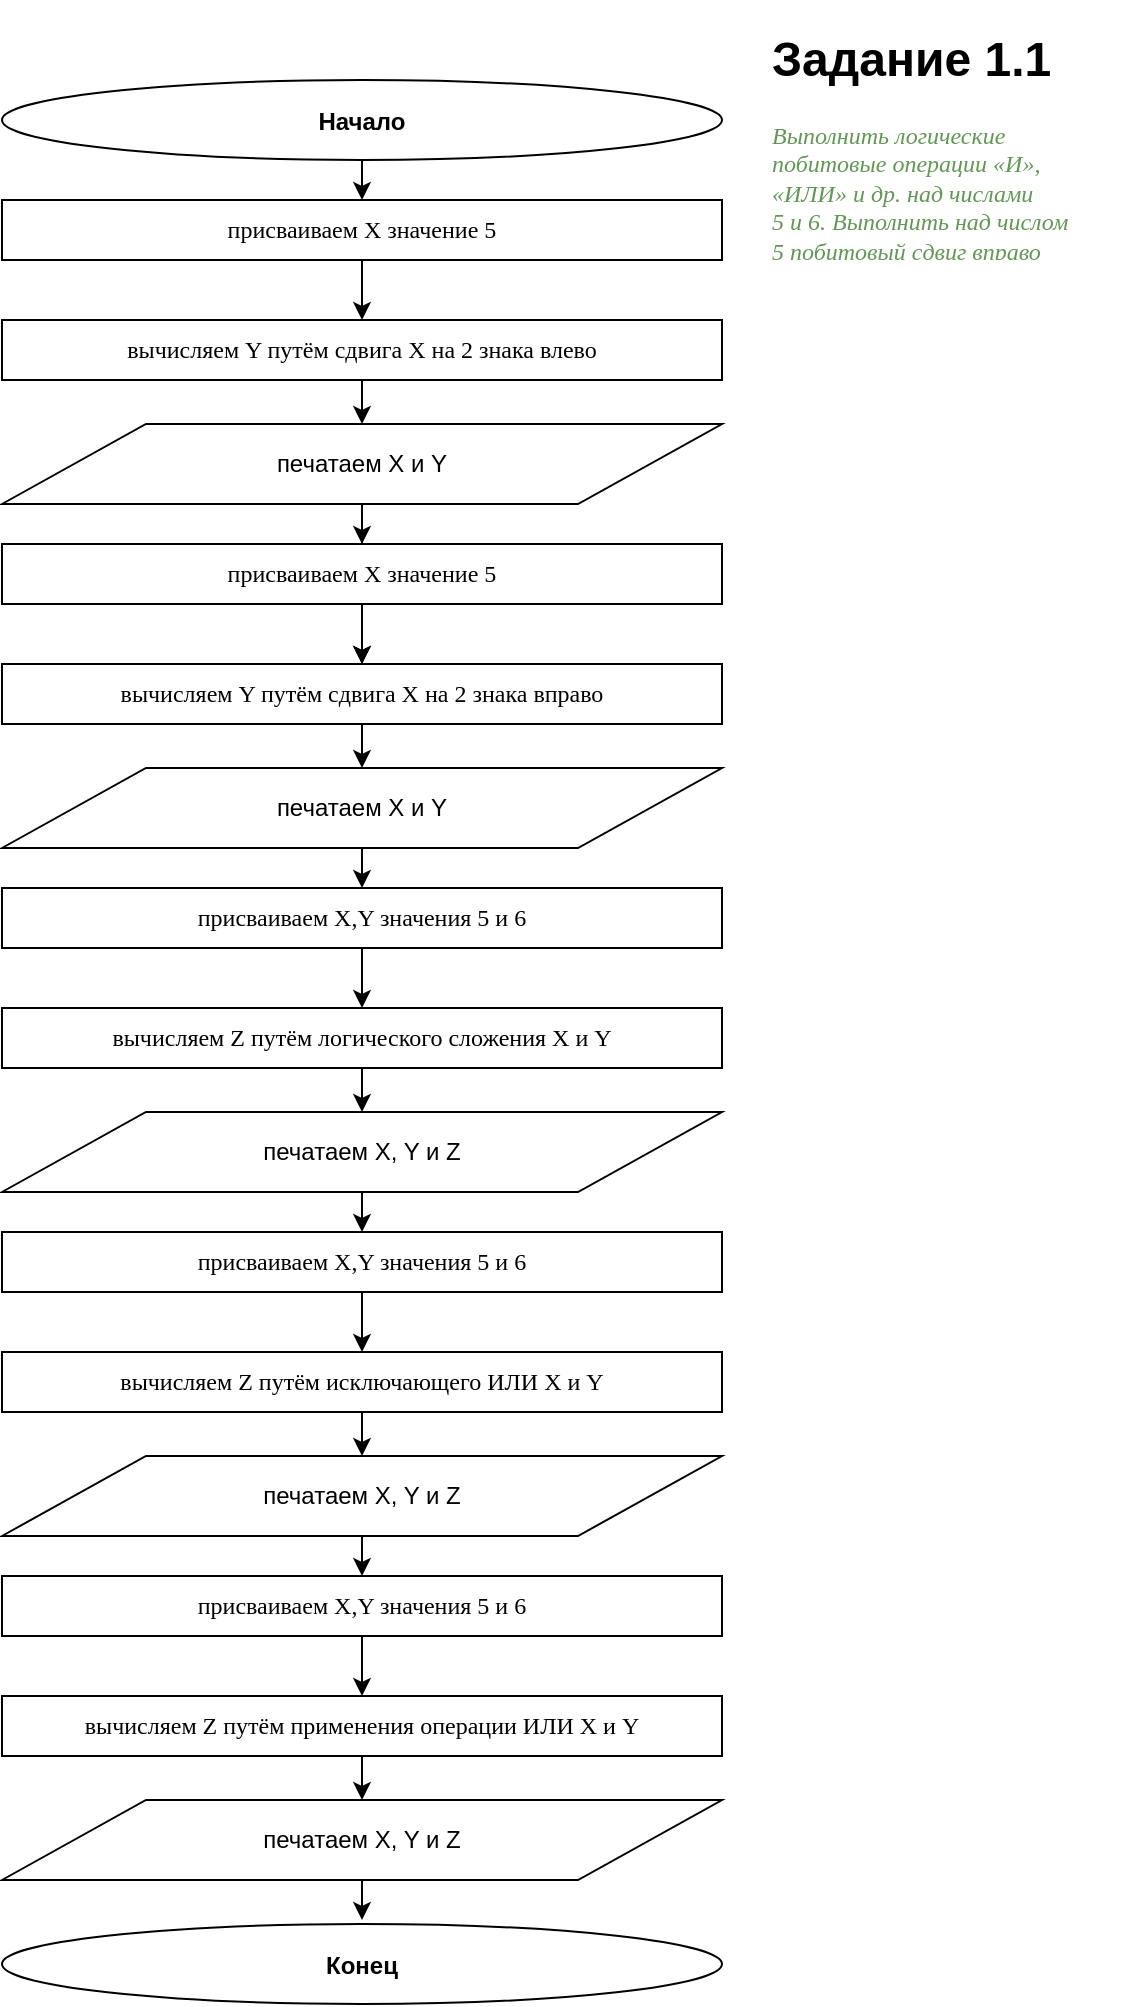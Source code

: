 <mxfile version="12.4.3" pages="5"><diagram id="peX7ad9yZl39Al0nMuRc" name="Task_1.1"><mxGraphModel dx="1422" dy="713" grid="1" gridSize="10" guides="1" tooltips="1" connect="1" arrows="1" fold="1" page="1" pageScale="1" pageWidth="827" pageHeight="1169" math="0" shadow="0"><root><mxCell id="0"/><mxCell id="1" parent="0"/><mxCell id="HuA533Sjd9-4vXse9B77-7" value="&lt;b style=&quot;line-height: 150%&quot;&gt;Начало&lt;/b&gt;" style="ellipse;whiteSpace=wrap;html=1;" parent="1" vertex="1"><mxGeometry x="240" y="40" width="360" height="40" as="geometry"/></mxCell><mxCell id="HuA533Sjd9-4vXse9B77-8" value="&lt;pre style=&quot;font-family: &amp;#34;consolas&amp;#34;&quot;&gt;&lt;span style=&quot;background-color: rgb(255 , 255 , 255)&quot;&gt;присваиваем Х значение 5&lt;/span&gt;&lt;/pre&gt;" style="rounded=0;whiteSpace=wrap;html=1;" parent="1" vertex="1"><mxGeometry x="240" y="100" width="360" height="30" as="geometry"/></mxCell><mxCell id="HuA533Sjd9-4vXse9B77-9" value="&lt;pre style=&quot;font-family: &amp;#34;consolas&amp;#34;&quot;&gt;&lt;span style=&quot;background-color: rgb(255 , 255 , 255)&quot;&gt;вычисляем Y путём сдвига Х на 2 знака влево&lt;/span&gt;&lt;/pre&gt;" style="rounded=0;whiteSpace=wrap;html=1;" parent="1" vertex="1"><mxGeometry x="240" y="160" width="360" height="30" as="geometry"/></mxCell><mxCell id="HuA533Sjd9-4vXse9B77-21" value="" style="edgeStyle=orthogonalEdgeStyle;rounded=0;orthogonalLoop=1;jettySize=auto;html=1;" parent="1" source="HuA533Sjd9-4vXse9B77-10" edge="1"><mxGeometry relative="1" as="geometry"><mxPoint x="420" y="332" as="targetPoint"/></mxGeometry></mxCell><mxCell id="HuA533Sjd9-4vXse9B77-10" value="печатаем X и Y" style="shape=parallelogram;perimeter=parallelogramPerimeter;whiteSpace=wrap;html=1;" parent="1" vertex="1"><mxGeometry x="240" y="212" width="360" height="40" as="geometry"/></mxCell><mxCell id="HuA533Sjd9-4vXse9B77-11" value="" style="endArrow=classic;html=1;exitX=0.5;exitY=1;exitDx=0;exitDy=0;" parent="1" source="HuA533Sjd9-4vXse9B77-7" target="HuA533Sjd9-4vXse9B77-8" edge="1"><mxGeometry width="50" height="50" relative="1" as="geometry"><mxPoint x="240" y="320" as="sourcePoint"/><mxPoint x="290" y="270" as="targetPoint"/></mxGeometry></mxCell><mxCell id="HuA533Sjd9-4vXse9B77-12" value="" style="endArrow=classic;html=1;exitX=0.5;exitY=1;exitDx=0;exitDy=0;entryX=0.5;entryY=0;entryDx=0;entryDy=0;" parent="1" source="HuA533Sjd9-4vXse9B77-8" target="HuA533Sjd9-4vXse9B77-9" edge="1"><mxGeometry width="50" height="50" relative="1" as="geometry"><mxPoint x="240" y="320" as="sourcePoint"/><mxPoint x="290" y="270" as="targetPoint"/></mxGeometry></mxCell><mxCell id="HuA533Sjd9-4vXse9B77-13" value="" style="endArrow=classic;html=1;exitX=0.5;exitY=1;exitDx=0;exitDy=0;entryX=0.5;entryY=0;entryDx=0;entryDy=0;" parent="1" source="HuA533Sjd9-4vXse9B77-9" target="HuA533Sjd9-4vXse9B77-10" edge="1"><mxGeometry width="50" height="50" relative="1" as="geometry"><mxPoint x="240" y="320" as="sourcePoint"/><mxPoint x="290" y="270" as="targetPoint"/></mxGeometry></mxCell><mxCell id="HuA533Sjd9-4vXse9B77-14" value="&lt;pre style=&quot;font-family: &amp;#34;consolas&amp;#34;&quot;&gt;&lt;span style=&quot;background-color: rgb(255 , 255 , 255)&quot;&gt;присваиваем Х значение 5&lt;/span&gt;&lt;/pre&gt;" style="rounded=0;whiteSpace=wrap;html=1;" parent="1" vertex="1"><mxGeometry x="240" y="272" width="360" height="30" as="geometry"/></mxCell><mxCell id="HuA533Sjd9-4vXse9B77-15" value="&lt;pre style=&quot;font-family: &amp;#34;consolas&amp;#34;&quot;&gt;&lt;span style=&quot;background-color: rgb(255 , 255 , 255)&quot;&gt;вычисляем Y путём сдвига Х на 2 знака вправо&lt;/span&gt;&lt;/pre&gt;" style="rounded=0;whiteSpace=wrap;html=1;" parent="1" vertex="1"><mxGeometry x="240" y="332" width="360" height="30" as="geometry"/></mxCell><mxCell id="HuA533Sjd9-4vXse9B77-16" value="печатаем X и Y" style="shape=parallelogram;perimeter=parallelogramPerimeter;whiteSpace=wrap;html=1;" parent="1" vertex="1"><mxGeometry x="240" y="384" width="360" height="40" as="geometry"/></mxCell><mxCell id="HuA533Sjd9-4vXse9B77-17" value="" style="endArrow=classic;html=1;" parent="1" target="HuA533Sjd9-4vXse9B77-14" edge="1"><mxGeometry width="50" height="50" relative="1" as="geometry"><mxPoint x="420" y="252" as="sourcePoint"/><mxPoint x="290" y="442" as="targetPoint"/></mxGeometry></mxCell><mxCell id="HuA533Sjd9-4vXse9B77-18" value="" style="endArrow=classic;html=1;exitX=0.5;exitY=1;exitDx=0;exitDy=0;entryX=0.5;entryY=0;entryDx=0;entryDy=0;" parent="1" source="HuA533Sjd9-4vXse9B77-14" target="HuA533Sjd9-4vXse9B77-15" edge="1"><mxGeometry width="50" height="50" relative="1" as="geometry"><mxPoint x="240" y="492" as="sourcePoint"/><mxPoint x="290" y="442" as="targetPoint"/></mxGeometry></mxCell><mxCell id="HuA533Sjd9-4vXse9B77-19" value="" style="endArrow=classic;html=1;exitX=0.5;exitY=1;exitDx=0;exitDy=0;entryX=0.5;entryY=0;entryDx=0;entryDy=0;" parent="1" source="HuA533Sjd9-4vXse9B77-15" target="HuA533Sjd9-4vXse9B77-16" edge="1"><mxGeometry width="50" height="50" relative="1" as="geometry"><mxPoint x="240" y="492" as="sourcePoint"/><mxPoint x="290" y="442" as="targetPoint"/></mxGeometry></mxCell><mxCell id="HuA533Sjd9-4vXse9B77-22" value="&lt;pre style=&quot;font-family: &amp;#34;consolas&amp;#34;&quot;&gt;&lt;span style=&quot;background-color: rgb(255 , 255 , 255)&quot;&gt;присваиваем Х,Y значения 5 и 6&lt;/span&gt;&lt;/pre&gt;" style="rounded=0;whiteSpace=wrap;html=1;" parent="1" vertex="1"><mxGeometry x="240" y="444" width="360" height="30" as="geometry"/></mxCell><mxCell id="HuA533Sjd9-4vXse9B77-23" value="&lt;pre style=&quot;font-family: &amp;#34;consolas&amp;#34;&quot;&gt;&lt;span style=&quot;background-color: rgb(255 , 255 , 255)&quot;&gt;вычисляем Z путём логического сложения Х и Y&lt;/span&gt;&lt;/pre&gt;" style="rounded=0;whiteSpace=wrap;html=1;" parent="1" vertex="1"><mxGeometry x="240" y="504" width="360" height="30" as="geometry"/></mxCell><mxCell id="HuA533Sjd9-4vXse9B77-24" value="печатаем X, Y и Z" style="shape=parallelogram;perimeter=parallelogramPerimeter;whiteSpace=wrap;html=1;" parent="1" vertex="1"><mxGeometry x="240" y="556" width="360" height="40" as="geometry"/></mxCell><mxCell id="HuA533Sjd9-4vXse9B77-25" value="" style="endArrow=classic;html=1;exitX=0.5;exitY=1;exitDx=0;exitDy=0;" parent="1" target="HuA533Sjd9-4vXse9B77-22" edge="1"><mxGeometry width="50" height="50" relative="1" as="geometry"><mxPoint x="420" y="424" as="sourcePoint"/><mxPoint x="290" y="614" as="targetPoint"/></mxGeometry></mxCell><mxCell id="HuA533Sjd9-4vXse9B77-26" value="" style="endArrow=classic;html=1;exitX=0.5;exitY=1;exitDx=0;exitDy=0;entryX=0.5;entryY=0;entryDx=0;entryDy=0;" parent="1" source="HuA533Sjd9-4vXse9B77-22" target="HuA533Sjd9-4vXse9B77-23" edge="1"><mxGeometry width="50" height="50" relative="1" as="geometry"><mxPoint x="240" y="664" as="sourcePoint"/><mxPoint x="290" y="614" as="targetPoint"/></mxGeometry></mxCell><mxCell id="HuA533Sjd9-4vXse9B77-27" value="" style="endArrow=classic;html=1;exitX=0.5;exitY=1;exitDx=0;exitDy=0;entryX=0.5;entryY=0;entryDx=0;entryDy=0;" parent="1" source="HuA533Sjd9-4vXse9B77-23" target="HuA533Sjd9-4vXse9B77-24" edge="1"><mxGeometry width="50" height="50" relative="1" as="geometry"><mxPoint x="240" y="664" as="sourcePoint"/><mxPoint x="290" y="614" as="targetPoint"/></mxGeometry></mxCell><mxCell id="HuA533Sjd9-4vXse9B77-28" value="&lt;pre style=&quot;font-family: &amp;#34;consolas&amp;#34;&quot;&gt;&lt;span style=&quot;background-color: rgb(255 , 255 , 255)&quot;&gt;присваиваем Х,Y значения 5 и 6&lt;/span&gt;&lt;/pre&gt;" style="rounded=0;whiteSpace=wrap;html=1;" parent="1" vertex="1"><mxGeometry x="240" y="616" width="360" height="30" as="geometry"/></mxCell><mxCell id="HuA533Sjd9-4vXse9B77-29" value="&lt;pre style=&quot;font-family: &amp;#34;consolas&amp;#34;&quot;&gt;&lt;span style=&quot;background-color: rgb(255 , 255 , 255)&quot;&gt;вычисляем Z путём исключающего ИЛИ Х и Y&lt;/span&gt;&lt;/pre&gt;" style="rounded=0;whiteSpace=wrap;html=1;" parent="1" vertex="1"><mxGeometry x="240" y="676" width="360" height="30" as="geometry"/></mxCell><mxCell id="HuA533Sjd9-4vXse9B77-30" value="печатаем X, Y и Z" style="shape=parallelogram;perimeter=parallelogramPerimeter;whiteSpace=wrap;html=1;" parent="1" vertex="1"><mxGeometry x="240" y="728" width="360" height="40" as="geometry"/></mxCell><mxCell id="HuA533Sjd9-4vXse9B77-31" value="" style="endArrow=classic;html=1;exitX=0.5;exitY=1;exitDx=0;exitDy=0;" parent="1" target="HuA533Sjd9-4vXse9B77-28" edge="1"><mxGeometry width="50" height="50" relative="1" as="geometry"><mxPoint x="420" y="596" as="sourcePoint"/><mxPoint x="290" y="786" as="targetPoint"/></mxGeometry></mxCell><mxCell id="HuA533Sjd9-4vXse9B77-32" value="" style="endArrow=classic;html=1;exitX=0.5;exitY=1;exitDx=0;exitDy=0;entryX=0.5;entryY=0;entryDx=0;entryDy=0;" parent="1" source="HuA533Sjd9-4vXse9B77-28" target="HuA533Sjd9-4vXse9B77-29" edge="1"><mxGeometry width="50" height="50" relative="1" as="geometry"><mxPoint x="240" y="836" as="sourcePoint"/><mxPoint x="290" y="786" as="targetPoint"/></mxGeometry></mxCell><mxCell id="HuA533Sjd9-4vXse9B77-33" value="" style="endArrow=classic;html=1;exitX=0.5;exitY=1;exitDx=0;exitDy=0;entryX=0.5;entryY=0;entryDx=0;entryDy=0;" parent="1" source="HuA533Sjd9-4vXse9B77-29" target="HuA533Sjd9-4vXse9B77-30" edge="1"><mxGeometry width="50" height="50" relative="1" as="geometry"><mxPoint x="240" y="836" as="sourcePoint"/><mxPoint x="290" y="786" as="targetPoint"/></mxGeometry></mxCell><mxCell id="HuA533Sjd9-4vXse9B77-34" value="&lt;pre style=&quot;font-family: &amp;#34;consolas&amp;#34;&quot;&gt;&lt;span style=&quot;background-color: rgb(255 , 255 , 255)&quot;&gt;присваиваем Х,Y значения 5 и 6&lt;/span&gt;&lt;/pre&gt;" style="rounded=0;whiteSpace=wrap;html=1;" parent="1" vertex="1"><mxGeometry x="240" y="788" width="360" height="30" as="geometry"/></mxCell><mxCell id="HuA533Sjd9-4vXse9B77-35" value="&lt;pre style=&quot;font-family: &amp;#34;consolas&amp;#34;&quot;&gt;&lt;span style=&quot;background-color: rgb(255 , 255 , 255)&quot;&gt;вычисляем Z путём применения операции ИЛИ Х и Y&lt;/span&gt;&lt;/pre&gt;" style="rounded=0;whiteSpace=wrap;html=1;" parent="1" vertex="1"><mxGeometry x="240" y="848" width="360" height="30" as="geometry"/></mxCell><mxCell id="HuA533Sjd9-4vXse9B77-36" value="печатаем X, Y и Z" style="shape=parallelogram;perimeter=parallelogramPerimeter;whiteSpace=wrap;html=1;" parent="1" vertex="1"><mxGeometry x="240" y="900" width="360" height="40" as="geometry"/></mxCell><mxCell id="HuA533Sjd9-4vXse9B77-37" value="" style="endArrow=classic;html=1;exitX=0.5;exitY=1;exitDx=0;exitDy=0;" parent="1" target="HuA533Sjd9-4vXse9B77-34" edge="1"><mxGeometry width="50" height="50" relative="1" as="geometry"><mxPoint x="420" y="768" as="sourcePoint"/><mxPoint x="290" y="958" as="targetPoint"/></mxGeometry></mxCell><mxCell id="HuA533Sjd9-4vXse9B77-38" value="" style="endArrow=classic;html=1;exitX=0.5;exitY=1;exitDx=0;exitDy=0;entryX=0.5;entryY=0;entryDx=0;entryDy=0;" parent="1" source="HuA533Sjd9-4vXse9B77-34" target="HuA533Sjd9-4vXse9B77-35" edge="1"><mxGeometry width="50" height="50" relative="1" as="geometry"><mxPoint x="240" y="1008" as="sourcePoint"/><mxPoint x="290" y="958" as="targetPoint"/></mxGeometry></mxCell><mxCell id="HuA533Sjd9-4vXse9B77-39" value="" style="endArrow=classic;html=1;exitX=0.5;exitY=1;exitDx=0;exitDy=0;entryX=0.5;entryY=0;entryDx=0;entryDy=0;" parent="1" source="HuA533Sjd9-4vXse9B77-35" target="HuA533Sjd9-4vXse9B77-36" edge="1"><mxGeometry width="50" height="50" relative="1" as="geometry"><mxPoint x="240" y="1008" as="sourcePoint"/><mxPoint x="290" y="958" as="targetPoint"/></mxGeometry></mxCell><mxCell id="HuA533Sjd9-4vXse9B77-40" value="&lt;b style=&quot;line-height: 150%&quot;&gt;Конец&lt;/b&gt;" style="ellipse;whiteSpace=wrap;html=1;" parent="1" vertex="1"><mxGeometry x="240" y="962" width="360" height="40" as="geometry"/></mxCell><mxCell id="HuA533Sjd9-4vXse9B77-41" value="" style="endArrow=classic;html=1;exitX=0.5;exitY=1;exitDx=0;exitDy=0;" parent="1" source="HuA533Sjd9-4vXse9B77-36" edge="1"><mxGeometry width="50" height="50" relative="1" as="geometry"><mxPoint x="420" y="991" as="sourcePoint"/><mxPoint x="420" y="960" as="targetPoint"/></mxGeometry></mxCell><mxCell id="YShSCW0O_wpGwnqZYoaC-1" value="&lt;h1&gt;&lt;span style=&quot;background-color: rgb(255 , 255 , 255)&quot;&gt;Задание 1.1&lt;/span&gt;&lt;/h1&gt;&lt;pre style=&quot;color: rgb(169 , 183 , 198) ; font-family: &amp;#34;consolas&amp;#34;&quot;&gt;&lt;span style=&quot;background-color: rgb(255 , 255 , 255)&quot;&gt;&lt;span style=&quot;color: rgb(98 , 151 , 85) ; font-style: italic&quot;&gt;Выполнить логические &lt;br&gt;побитовые операции «И», &lt;br&gt;«ИЛИ» и др. над числами &lt;br&gt;5 и 6. &lt;/span&gt;&lt;span style=&quot;color: rgb(98 , 151 , 85) ; font-style: italic&quot;&gt;Выполнить над числом&lt;br&gt;5 побитовый сдвиг вправо&lt;br&gt;и влево на два знака.&lt;/span&gt;&lt;/span&gt;&lt;/pre&gt;" style="text;html=1;strokeColor=none;fillColor=none;spacing=5;spacingTop=-20;whiteSpace=wrap;overflow=hidden;rounded=0;" parent="1" vertex="1"><mxGeometry x="620" y="10" width="190" height="120" as="geometry"/></mxCell></root></mxGraphModel></diagram><diagram id="gqnJ3XdoiTm1GWyVc6il" name="Task_1.2"><mxGraphModel dx="1422" dy="713" grid="1" gridSize="10" guides="1" tooltips="1" connect="1" arrows="1" fold="1" page="1" pageScale="1" pageWidth="827" pageHeight="1169" math="0" shadow="0"><root><mxCell id="HEr3XXl5a6VsW_f71Mgr-0"/><mxCell id="HEr3XXl5a6VsW_f71Mgr-1" parent="HEr3XXl5a6VsW_f71Mgr-0"/><mxCell id="dkjK8N2_8mBxW3AWLqLZ-0" value="&lt;b style=&quot;line-height: 150%&quot;&gt;Начало&lt;/b&gt;" style="ellipse;whiteSpace=wrap;html=1;" parent="HEr3XXl5a6VsW_f71Mgr-1" vertex="1"><mxGeometry x="240" y="40" width="360" height="40" as="geometry"/></mxCell><mxCell id="dkjK8N2_8mBxW3AWLqLZ-4" value="запрашиваем ввод координат первой точки x1,y1&amp;nbsp;" style="shape=parallelogram;perimeter=parallelogramPerimeter;whiteSpace=wrap;html=1;" parent="HEr3XXl5a6VsW_f71Mgr-1" vertex="1"><mxGeometry x="240" y="100" width="360" height="40" as="geometry"/></mxCell><mxCell id="dkjK8N2_8mBxW3AWLqLZ-5" value="" style="endArrow=classic;html=1;exitX=0.5;exitY=1;exitDx=0;exitDy=0;" parent="HEr3XXl5a6VsW_f71Mgr-1" source="dkjK8N2_8mBxW3AWLqLZ-0" edge="1"><mxGeometry width="50" height="50" relative="1" as="geometry"><mxPoint x="240" y="320" as="sourcePoint"/><mxPoint x="420" y="100" as="targetPoint"/></mxGeometry></mxCell><mxCell id="dkjK8N2_8mBxW3AWLqLZ-8" value="&lt;pre style=&quot;font-family: &amp;#34;consolas&amp;#34;&quot;&gt;&lt;pre style=&quot;font-family: &amp;#34;consolas&amp;#34;&quot;&gt;&lt;span style=&quot;background-color: rgb(255 , 255 , 255)&quot;&gt;вычисляем коэффициенты:&lt;br&gt;k = (y1 - y2) / (x1 - x2)&lt;br&gt;b = y2 - k * x2&lt;/span&gt;&lt;/pre&gt;&lt;/pre&gt;" style="rounded=0;whiteSpace=wrap;html=1;" parent="HEr3XXl5a6VsW_f71Mgr-1" vertex="1"><mxGeometry x="240" y="220" width="360" height="60" as="geometry"/></mxCell><mxCell id="dkjK8N2_8mBxW3AWLqLZ-11" value="" style="endArrow=classic;html=1;" parent="HEr3XXl5a6VsW_f71Mgr-1" target="dkjK8N2_8mBxW3AWLqLZ-8" edge="1"><mxGeometry width="50" height="50" relative="1" as="geometry"><mxPoint x="420" y="200" as="sourcePoint"/><mxPoint x="290" y="390" as="targetPoint"/></mxGeometry></mxCell><mxCell id="dkjK8N2_8mBxW3AWLqLZ-16" value="выводим на экран уравнение прямой вида:&lt;br&gt;y = kx + b" style="shape=parallelogram;perimeter=parallelogramPerimeter;whiteSpace=wrap;html=1;" parent="HEr3XXl5a6VsW_f71Mgr-1" vertex="1"><mxGeometry x="240" y="302" width="360" height="40" as="geometry"/></mxCell><mxCell id="dkjK8N2_8mBxW3AWLqLZ-19" value="" style="endArrow=classic;html=1;exitX=0.5;exitY=1;exitDx=0;exitDy=0;entryX=0.5;entryY=0;entryDx=0;entryDy=0;" parent="HEr3XXl5a6VsW_f71Mgr-1" target="dkjK8N2_8mBxW3AWLqLZ-16" edge="1"><mxGeometry width="50" height="50" relative="1" as="geometry"><mxPoint x="420" y="280" as="sourcePoint"/><mxPoint x="290" y="360" as="targetPoint"/></mxGeometry></mxCell><mxCell id="dkjK8N2_8mBxW3AWLqLZ-32" value="&lt;b style=&quot;line-height: 150%&quot;&gt;Конец&lt;/b&gt;" style="ellipse;whiteSpace=wrap;html=1;" parent="HEr3XXl5a6VsW_f71Mgr-1" vertex="1"><mxGeometry x="240" y="364" width="360" height="40" as="geometry"/></mxCell><mxCell id="dkjK8N2_8mBxW3AWLqLZ-33" value="" style="endArrow=classic;html=1;exitX=0.5;exitY=1;exitDx=0;exitDy=0;" parent="HEr3XXl5a6VsW_f71Mgr-1" edge="1"><mxGeometry width="50" height="50" relative="1" as="geometry"><mxPoint x="420" y="342" as="sourcePoint"/><mxPoint x="420" y="362" as="targetPoint"/></mxGeometry></mxCell><mxCell id="dkjK8N2_8mBxW3AWLqLZ-34" value="&lt;h1&gt;&lt;span style=&quot;background-color: rgb(255 , 255 , 255)&quot;&gt;Задание 1.2&lt;/span&gt;&lt;/h1&gt;&lt;pre style=&quot;color: rgb(169 , 183 , 198) ; font-family: &amp;#34;consolas&amp;#34;&quot;&gt;&lt;pre style=&quot;font-family: &amp;#34;consolas&amp;#34;&quot;&gt;&lt;span style=&quot;background-color: rgb(255 , 255 , 255)&quot;&gt;&lt;span style=&quot;color: rgb(98 , 151 , 85) ; font-style: italic&quot;&gt;По введенным пользователем&lt;br&gt;координатам двух точек &lt;br&gt;вывести уравнение прямой &lt;br&gt;вида y = kx + b,&lt;br&gt;&lt;/span&gt;&lt;span style=&quot;color: rgb(98 , 151 , 85) ; font-style: italic&quot;&gt;проходящей через эти точки.&lt;/span&gt;&lt;/span&gt;&lt;/pre&gt;&lt;/pre&gt;" style="text;html=1;strokeColor=none;fillColor=none;spacing=5;spacingTop=-20;whiteSpace=wrap;overflow=hidden;rounded=0;" parent="HEr3XXl5a6VsW_f71Mgr-1" vertex="1"><mxGeometry x="620" y="10" width="190" height="120" as="geometry"/></mxCell><mxCell id="XH_k4mHc-9OJ1GggJ9Og-0" value="запрашиваем ввод координат второй точки x2,y2&amp;nbsp;" style="shape=parallelogram;perimeter=parallelogramPerimeter;whiteSpace=wrap;html=1;" vertex="1" parent="HEr3XXl5a6VsW_f71Mgr-1"><mxGeometry x="240" y="160" width="360" height="40" as="geometry"/></mxCell><mxCell id="XH_k4mHc-9OJ1GggJ9Og-1" value="" style="endArrow=classic;html=1;exitX=0.5;exitY=1;exitDx=0;exitDy=0;" edge="1" parent="HEr3XXl5a6VsW_f71Mgr-1"><mxGeometry width="50" height="50" relative="1" as="geometry"><mxPoint x="420" y="140" as="sourcePoint"/><mxPoint x="420" y="160" as="targetPoint"/></mxGeometry></mxCell></root></mxGraphModel></diagram><diagram name="Task_1.3" id="F0ME33w14AmhXhedBwb8"><mxGraphModel dx="1422" dy="713" grid="1" gridSize="10" guides="1" tooltips="1" connect="1" arrows="1" fold="1" page="1" pageScale="1" pageWidth="827" pageHeight="1169" math="0" shadow="0"><root><mxCell id="c_g29aK9jhTWdwCLTCpI-0"/><mxCell id="c_g29aK9jhTWdwCLTCpI-1" parent="c_g29aK9jhTWdwCLTCpI-0"/><mxCell id="c_g29aK9jhTWdwCLTCpI-2" value="&lt;b style=&quot;line-height: 150%&quot;&gt;Начало&lt;/b&gt;" style="ellipse;whiteSpace=wrap;html=1;" vertex="1" parent="c_g29aK9jhTWdwCLTCpI-1"><mxGeometry x="240" y="40" width="360" height="40" as="geometry"/></mxCell><mxCell id="c_g29aK9jhTWdwCLTCpI-3" value="запрашиваем ввод букв обозначающих &lt;br&gt;границы случайного диапазона:&lt;br&gt;start и stop" style="shape=parallelogram;perimeter=parallelogramPerimeter;whiteSpace=wrap;html=1;" vertex="1" parent="c_g29aK9jhTWdwCLTCpI-1"><mxGeometry x="239" y="150" width="360" height="50" as="geometry"/></mxCell><mxCell id="c_g29aK9jhTWdwCLTCpI-5" value="&lt;pre style=&quot;font-family: &amp;#34;consolas&amp;#34;&quot;&gt;&lt;pre style=&quot;font-family: &amp;#34;consolas&amp;#34;&quot;&gt;&lt;span style=&quot;background-color: rgb(255 , 255 , 255)&quot;&gt;создаём список букв латинского алфавита &lt;/span&gt;alfabet_list&lt;/pre&gt;&lt;/pre&gt;" style="rounded=0;whiteSpace=wrap;html=1;" vertex="1" parent="c_g29aK9jhTWdwCLTCpI-1"><mxGeometry x="240" y="101" width="360" height="30" as="geometry"/></mxCell><mxCell id="c_g29aK9jhTWdwCLTCpI-9" value="&lt;b style=&quot;line-height: 150%&quot;&gt;Конец&lt;/b&gt;" style="ellipse;whiteSpace=wrap;html=1;" vertex="1" parent="c_g29aK9jhTWdwCLTCpI-1"><mxGeometry x="240" y="870" width="360" height="40" as="geometry"/></mxCell><mxCell id="c_g29aK9jhTWdwCLTCpI-10" value="" style="endArrow=classic;html=1;exitX=0.5;exitY=1;exitDx=0;exitDy=0;" edge="1" parent="c_g29aK9jhTWdwCLTCpI-1" source="c_g29aK9jhTWdwCLTCpI-5"><mxGeometry width="50" height="50" relative="1" as="geometry"><mxPoint x="419.5" y="130" as="sourcePoint"/><mxPoint x="419.5" y="150" as="targetPoint"/></mxGeometry></mxCell><mxCell id="c_g29aK9jhTWdwCLTCpI-11" value="&lt;h1&gt;&lt;span&gt;Задание 1.3&lt;/span&gt;&lt;/h1&gt;&lt;pre style=&quot;color: rgb(169 , 183 , 198) ; font-family: &amp;#34;consolas&amp;#34;&quot;&gt;&lt;pre style=&quot;font-family: &amp;#34;consolas&amp;#34;&quot;&gt;&lt;pre style=&quot;font-family: &amp;#34;consolas&amp;#34;&quot;&gt;&lt;span style=&quot;color: #629755 ; font-style: italic&quot;&gt;Написать программу, которая&lt;br&gt;генерирует в указанных &lt;br&gt;пользователем границах:&lt;br&gt;&lt;/span&gt;&lt;span style=&quot;color: #629755 ; font-style: italic&quot;&gt;a. случайное целое число,&lt;br&gt;&lt;/span&gt;&lt;span style=&quot;color: #629755 ; font-style: italic&quot;&gt;b. случайное вещественное&lt;br&gt;число,&lt;br&gt;&lt;/span&gt;&lt;span style=&quot;color: #629755 ; font-style: italic&quot;&gt;c. случайный символ.&lt;br&gt;&lt;/span&gt;&lt;span style=&quot;color: #629755 ; font-style: italic&quot;&gt;&lt;br&gt;&lt;/span&gt;&lt;/pre&gt;&lt;pre style=&quot;font-family: &amp;#34;consolas&amp;#34;&quot;&gt;&lt;span style=&quot;color: #629755 ; font-style: italic&quot;&gt;Для каждого из трех случаев&lt;br&gt;пользователь задает свои&lt;br&gt;границы диапазона.&lt;br/&gt;&lt;br&gt;&lt;/span&gt;&lt;span style=&quot;color: #629755 ; font-style: italic&quot;&gt;Например, если надо получить&lt;br&gt;случайный символ от 'a' до &lt;br&gt;'f', то вводятся эти символы.&lt;br&gt;&lt;/span&gt;&lt;span style=&quot;color: #629755 ; font-style: italic&quot;&gt;Программа должна вывести на&lt;br&gt;экран любой символ алфавита&lt;br&gt;от 'a' до 'f' включительно.&lt;/span&gt;&lt;/pre&gt;&lt;/pre&gt;&lt;/pre&gt;" style="text;html=1;strokeColor=none;fillColor=none;spacing=5;spacingTop=-20;whiteSpace=wrap;overflow=hidden;rounded=0;labelBackgroundColor=#ffffff;" vertex="1" parent="c_g29aK9jhTWdwCLTCpI-1"><mxGeometry x="620" y="10" width="190" height="320" as="geometry"/></mxCell><mxCell id="c_g29aK9jhTWdwCLTCpI-12" value="Выводим на экран элемент списка с индексом k" style="shape=parallelogram;perimeter=parallelogramPerimeter;whiteSpace=wrap;html=1;" vertex="1" parent="c_g29aK9jhTWdwCLTCpI-1"><mxGeometry x="239" y="380" width="360" height="40" as="geometry"/></mxCell><mxCell id="c_g29aK9jhTWdwCLTCpI-13" value="" style="endArrow=classic;html=1;exitX=0.5;exitY=1;exitDx=0;exitDy=0;" edge="1" parent="c_g29aK9jhTWdwCLTCpI-1"><mxGeometry width="50" height="50" relative="1" as="geometry"><mxPoint x="418.5" y="280" as="sourcePoint"/><mxPoint x="418.5" y="300" as="targetPoint"/></mxGeometry></mxCell><mxCell id="2M7HU5-B29spd31Zdhi1-0" value="&lt;pre style=&quot;font-family: &amp;#34;consolas&amp;#34;&quot;&gt;&lt;pre style=&quot;font-family: &amp;#34;consolas&amp;#34;&quot;&gt;&lt;span style=&quot;background-color: rgb(255 , 255 , 255)&quot;&gt;вычисляем индексы в списке &lt;/span&gt;alfabet_list для букв&lt;br/&gt;start и stop.&lt;/pre&gt;&lt;/pre&gt;" style="rounded=0;whiteSpace=wrap;html=1;" vertex="1" parent="c_g29aK9jhTWdwCLTCpI-1"><mxGeometry x="239" y="220" width="360" height="60" as="geometry"/></mxCell><mxCell id="2M7HU5-B29spd31Zdhi1-1" value="&lt;pre style=&quot;font-family: &amp;#34;consolas&amp;#34;&quot;&gt;&lt;pre style=&quot;font-family: &amp;#34;consolas&amp;#34;&quot;&gt;&lt;span style=&quot;background-color: rgb(255 , 255 , 255)&quot;&gt;вызываем генератор целых случайных чисел &lt;br/&gt;с диапазоном вычисленным на предыдущем шаге.&lt;br/&gt;результат присваиваем переменной k&lt;/span&gt;&lt;/pre&gt;&lt;/pre&gt;" style="rounded=0;whiteSpace=wrap;html=1;" vertex="1" parent="c_g29aK9jhTWdwCLTCpI-1"><mxGeometry x="240" y="300" width="360" height="60" as="geometry"/></mxCell><mxCell id="2M7HU5-B29spd31Zdhi1-4" value="" style="endArrow=classic;html=1;exitX=0.5;exitY=1;exitDx=0;exitDy=0;entryX=0.5;entryY=0;entryDx=0;entryDy=0;" edge="1" parent="c_g29aK9jhTWdwCLTCpI-1" source="c_g29aK9jhTWdwCLTCpI-3" target="2M7HU5-B29spd31Zdhi1-0"><mxGeometry width="50" height="50" relative="1" as="geometry"><mxPoint x="429.5" y="140" as="sourcePoint"/><mxPoint x="429.5" y="160" as="targetPoint"/></mxGeometry></mxCell><mxCell id="2M7HU5-B29spd31Zdhi1-7" value="" style="endArrow=classic;html=1;exitX=0.5;exitY=1;exitDx=0;exitDy=0;" edge="1" parent="c_g29aK9jhTWdwCLTCpI-1" source="2M7HU5-B29spd31Zdhi1-1" target="c_g29aK9jhTWdwCLTCpI-12"><mxGeometry width="50" height="50" relative="1" as="geometry"><mxPoint x="428.5" y="290" as="sourcePoint"/><mxPoint x="428.5" y="310" as="targetPoint"/></mxGeometry></mxCell><mxCell id="2M7HU5-B29spd31Zdhi1-8" value="" style="endArrow=classic;html=1;labelBackgroundColor=#FFFFFF;fontColor=#000000;exitX=0.5;exitY=1;exitDx=0;exitDy=0;" edge="1" parent="c_g29aK9jhTWdwCLTCpI-1" source="c_g29aK9jhTWdwCLTCpI-2" target="c_g29aK9jhTWdwCLTCpI-5"><mxGeometry width="50" height="50" relative="1" as="geometry"><mxPoint x="240" y="1140" as="sourcePoint"/><mxPoint x="290" y="1090" as="targetPoint"/></mxGeometry></mxCell><mxCell id="2M7HU5-B29spd31Zdhi1-9" value="" style="endArrow=classic;html=1;labelBackgroundColor=#FFFFFF;fontColor=#000000;exitX=0.5;exitY=1;exitDx=0;exitDy=0;" edge="1" parent="c_g29aK9jhTWdwCLTCpI-1" source="c_g29aK9jhTWdwCLTCpI-12"><mxGeometry width="50" height="50" relative="1" as="geometry"><mxPoint x="240" y="1140" as="sourcePoint"/><mxPoint x="419" y="440" as="targetPoint"/></mxGeometry></mxCell><mxCell id="2M7HU5-B29spd31Zdhi1-10" value="запрашиваем ввод целых чисел &lt;br&gt;обозначающих границы случайного диапазона:&lt;br&gt;start и stop" style="shape=parallelogram;perimeter=parallelogramPerimeter;whiteSpace=wrap;html=1;" vertex="1" parent="c_g29aK9jhTWdwCLTCpI-1"><mxGeometry x="239" y="440" width="360" height="50" as="geometry"/></mxCell><mxCell id="2M7HU5-B29spd31Zdhi1-11" value="&lt;pre style=&quot;font-family: &amp;#34;consolas&amp;#34;&quot;&gt;&lt;pre style=&quot;font-family: &amp;#34;consolas&amp;#34;&quot;&gt;&lt;span style=&quot;background-color: rgb(255 , 255 , 255)&quot;&gt;вызываем генератор целых случайных чисел &lt;br/&gt;с диапазоном вычисленным на предыдущем шаге.&lt;br/&gt;результат присваиваем переменной k&lt;/span&gt;&lt;/pre&gt;&lt;/pre&gt;" style="rounded=0;whiteSpace=wrap;html=1;" vertex="1" parent="c_g29aK9jhTWdwCLTCpI-1"><mxGeometry x="239" y="510" width="360" height="60" as="geometry"/></mxCell><mxCell id="2M7HU5-B29spd31Zdhi1-12" value="" style="endArrow=classic;html=1;labelBackgroundColor=#FFFFFF;fontColor=#000000;entryX=0.5;entryY=0;entryDx=0;entryDy=0;exitX=0.5;exitY=1;exitDx=0;exitDy=0;" edge="1" parent="c_g29aK9jhTWdwCLTCpI-1" source="2M7HU5-B29spd31Zdhi1-10" target="2M7HU5-B29spd31Zdhi1-11"><mxGeometry width="50" height="50" relative="1" as="geometry"><mxPoint x="90" y="500" as="sourcePoint"/><mxPoint x="140" y="450" as="targetPoint"/></mxGeometry></mxCell><mxCell id="2M7HU5-B29spd31Zdhi1-13" value="Выводим на экран&amp;nbsp; k" style="shape=parallelogram;perimeter=parallelogramPerimeter;whiteSpace=wrap;html=1;" vertex="1" parent="c_g29aK9jhTWdwCLTCpI-1"><mxGeometry x="239" y="590" width="360" height="40" as="geometry"/></mxCell><mxCell id="2M7HU5-B29spd31Zdhi1-14" value="" style="endArrow=classic;html=1;labelBackgroundColor=#FFFFFF;fontColor=#000000;exitX=0.5;exitY=1;exitDx=0;exitDy=0;entryX=0.5;entryY=0;entryDx=0;entryDy=0;" edge="1" parent="c_g29aK9jhTWdwCLTCpI-1" source="2M7HU5-B29spd31Zdhi1-11" target="2M7HU5-B29spd31Zdhi1-13"><mxGeometry width="50" height="50" relative="1" as="geometry"><mxPoint x="240" y="1140" as="sourcePoint"/><mxPoint x="290" y="1090" as="targetPoint"/></mxGeometry></mxCell><mxCell id="2M7HU5-B29spd31Zdhi1-15" value="" style="endArrow=classic;html=1;labelBackgroundColor=#FFFFFF;fontColor=#000000;exitX=0.5;exitY=1;exitDx=0;exitDy=0;" edge="1" parent="c_g29aK9jhTWdwCLTCpI-1"><mxGeometry width="50" height="50" relative="1" as="geometry"><mxPoint x="420" y="630" as="sourcePoint"/><mxPoint x="420" y="650" as="targetPoint"/></mxGeometry></mxCell><mxCell id="2M7HU5-B29spd31Zdhi1-16" value="запрашиваем ввод вещественных чисел &lt;br&gt;обозначающих границы случайного диапазона:&lt;br&gt;start и stop" style="shape=parallelogram;perimeter=parallelogramPerimeter;whiteSpace=wrap;html=1;" vertex="1" parent="c_g29aK9jhTWdwCLTCpI-1"><mxGeometry x="240" y="650" width="360" height="50" as="geometry"/></mxCell><mxCell id="2M7HU5-B29spd31Zdhi1-17" value="&lt;pre style=&quot;font-family: &amp;#34;consolas&amp;#34;&quot;&gt;&lt;pre style=&quot;font-family: &amp;#34;consolas&amp;#34;&quot;&gt;&lt;span style=&quot;background-color: rgb(255 , 255 , 255)&quot;&gt;вызываем генератор вещественных случайных чисел &lt;br&gt;с диапазоном вычисленным на предыдущем шаге.&lt;br&gt;результат присваиваем переменной k&lt;/span&gt;&lt;/pre&gt;&lt;/pre&gt;" style="rounded=0;whiteSpace=wrap;html=1;" vertex="1" parent="c_g29aK9jhTWdwCLTCpI-1"><mxGeometry x="240" y="720" width="360" height="60" as="geometry"/></mxCell><mxCell id="2M7HU5-B29spd31Zdhi1-18" value="" style="endArrow=classic;html=1;labelBackgroundColor=#FFFFFF;fontColor=#000000;entryX=0.5;entryY=0;entryDx=0;entryDy=0;exitX=0.5;exitY=1;exitDx=0;exitDy=0;" edge="1" parent="c_g29aK9jhTWdwCLTCpI-1" source="2M7HU5-B29spd31Zdhi1-16" target="2M7HU5-B29spd31Zdhi1-17"><mxGeometry width="50" height="50" relative="1" as="geometry"><mxPoint x="91" y="710" as="sourcePoint"/><mxPoint x="141" y="660" as="targetPoint"/></mxGeometry></mxCell><mxCell id="2M7HU5-B29spd31Zdhi1-19" value="Выводим на экран&amp;nbsp; k" style="shape=parallelogram;perimeter=parallelogramPerimeter;whiteSpace=wrap;html=1;" vertex="1" parent="c_g29aK9jhTWdwCLTCpI-1"><mxGeometry x="240" y="800" width="360" height="40" as="geometry"/></mxCell><mxCell id="2M7HU5-B29spd31Zdhi1-20" value="" style="endArrow=classic;html=1;labelBackgroundColor=#FFFFFF;fontColor=#000000;exitX=0.5;exitY=1;exitDx=0;exitDy=0;entryX=0.5;entryY=0;entryDx=0;entryDy=0;" edge="1" parent="c_g29aK9jhTWdwCLTCpI-1" source="2M7HU5-B29spd31Zdhi1-17" target="2M7HU5-B29spd31Zdhi1-19"><mxGeometry width="50" height="50" relative="1" as="geometry"><mxPoint x="241" y="1350" as="sourcePoint"/><mxPoint x="291" y="1300" as="targetPoint"/></mxGeometry></mxCell><mxCell id="2M7HU5-B29spd31Zdhi1-21" value="" style="endArrow=classic;html=1;labelBackgroundColor=#FFFFFF;fontColor=#000000;exitX=0.5;exitY=1;exitDx=0;exitDy=0;entryX=0.5;entryY=0;entryDx=0;entryDy=0;" edge="1" parent="c_g29aK9jhTWdwCLTCpI-1" source="2M7HU5-B29spd31Zdhi1-19" target="c_g29aK9jhTWdwCLTCpI-9"><mxGeometry width="50" height="50" relative="1" as="geometry"><mxPoint x="410" y="860" as="sourcePoint"/><mxPoint x="460" y="810" as="targetPoint"/></mxGeometry></mxCell></root></mxGraphModel></diagram><diagram id="flrg1INP5ecZHHtuEXVr" name="Task_1.6"><mxGraphModel dx="1422" dy="713" grid="1" gridSize="10" guides="1" tooltips="1" connect="1" arrows="1" fold="1" page="1" pageScale="1" pageWidth="827" pageHeight="1169" math="0" shadow="0"><root><mxCell id="9BE2-h0qVutnoILTjhtU-0"/><mxCell id="9BE2-h0qVutnoILTjhtU-1" parent="9BE2-h0qVutnoILTjhtU-0"/><mxCell id="ShV4SXA0ZAMbadrNm9ol-0" value="&lt;b style=&quot;line-height: 150%&quot;&gt;Начало&lt;/b&gt;" style="ellipse;whiteSpace=wrap;html=1;" vertex="1" parent="9BE2-h0qVutnoILTjhtU-1"><mxGeometry x="240" y="40" width="360" height="40" as="geometry"/></mxCell><mxCell id="ShV4SXA0ZAMbadrNm9ol-1" value="&amp;nbsp; &amp;nbsp; &amp;nbsp;запрашиваем ввод отрезков обозначающих &lt;br&gt;длины сторон треугольника:&lt;br&gt;A B C" style="shape=parallelogram;perimeter=parallelogramPerimeter;whiteSpace=wrap;html=1;" vertex="1" parent="9BE2-h0qVutnoILTjhtU-1"><mxGeometry x="240" y="100" width="360" height="50" as="geometry"/></mxCell><mxCell id="ShV4SXA0ZAMbadrNm9ol-3" value="&lt;b style=&quot;line-height: 150%&quot;&gt;Конец&lt;/b&gt;" style="ellipse;whiteSpace=wrap;html=1;" vertex="1" parent="9BE2-h0qVutnoILTjhtU-1"><mxGeometry x="240" y="620" width="360" height="40" as="geometry"/></mxCell><mxCell id="ShV4SXA0ZAMbadrNm9ol-5" value="&lt;h1&gt;&lt;span&gt;Задание 1.6&lt;/span&gt;&lt;/h1&gt;&lt;pre style=&quot;color: rgb(169 , 183 , 198) ; font-family: &amp;#34;consolas&amp;#34;&quot;&gt;&lt;pre style=&quot;font-family: &amp;#34;consolas&amp;#34;&quot;&gt;&lt;pre style=&quot;font-family: &amp;#34;consolas&amp;#34;&quot;&gt;&lt;pre style=&quot;font-family: &amp;#34;consolas&amp;#34;&quot;&gt;&lt;span style=&quot;color: #629755 ; font-style: italic&quot;&gt;По длинам трех отрезков,&lt;br/&gt;введенных пользователем,&lt;br/&gt;определить возможность &lt;br/&gt;существования треугольника,&lt;br&gt;&lt;/span&gt;&lt;span style=&quot;color: #629755 ; font-style: italic&quot;&gt;составленного из этих &lt;br/&gt;отрезков. Если такой&lt;br/&gt;треугольник существует,&lt;br/&gt;то определить, &lt;/span&gt;&lt;span style=&quot;color: #629755 ; font-style: italic&quot;&gt;является ли&lt;br/&gt;он разносторонним,&lt;br/&gt;равнобедренным или&lt;br/&gt;равносторонним.&lt;/span&gt;&lt;/pre&gt;&lt;/pre&gt;&lt;/pre&gt;&lt;/pre&gt;" style="text;html=1;strokeColor=none;fillColor=none;spacing=5;spacingTop=-20;whiteSpace=wrap;overflow=hidden;rounded=0;labelBackgroundColor=#FFFFFF;" vertex="1" parent="9BE2-h0qVutnoILTjhtU-1"><mxGeometry x="620" y="10" width="190" height="210" as="geometry"/></mxCell><mxCell id="ShV4SXA0ZAMbadrNm9ol-10" value="" style="endArrow=classic;html=1;exitX=0.5;exitY=1;exitDx=0;exitDy=0;entryX=0.5;entryY=0;entryDx=0;entryDy=0;" edge="1" parent="9BE2-h0qVutnoILTjhtU-1" source="ShV4SXA0ZAMbadrNm9ol-1" target="B2WF9_paR570UtfSWTK7-0"><mxGeometry width="50" height="50" relative="1" as="geometry"><mxPoint x="429.5" y="140" as="sourcePoint"/><mxPoint x="419" y="190" as="targetPoint"/></mxGeometry></mxCell><mxCell id="ShV4SXA0ZAMbadrNm9ol-12" value="" style="endArrow=classic;html=1;labelBackgroundColor=#FFFFFF;fontColor=#000000;exitX=0.5;exitY=1;exitDx=0;exitDy=0;" edge="1" parent="9BE2-h0qVutnoILTjhtU-1" source="ShV4SXA0ZAMbadrNm9ol-0"><mxGeometry width="50" height="50" relative="1" as="geometry"><mxPoint x="240" y="1140" as="sourcePoint"/><mxPoint x="420" y="101" as="targetPoint"/></mxGeometry></mxCell><mxCell id="ShV4SXA0ZAMbadrNm9ol-23" value="Выводим сообщение &quot;Равносторонний&quot;" style="shape=parallelogram;perimeter=parallelogramPerimeter;whiteSpace=wrap;html=1;" vertex="1" parent="9BE2-h0qVutnoILTjhtU-1"><mxGeometry x="30" y="330" width="360" height="40" as="geometry"/></mxCell><mxCell id="ShV4SXA0ZAMbadrNm9ol-24" value="" style="endArrow=classic;html=1;labelBackgroundColor=#FFFFFF;fontColor=#000000;exitX=0;exitY=0.5;exitDx=0;exitDy=0;entryX=0.5;entryY=0;entryDx=0;entryDy=0;" edge="1" parent="9BE2-h0qVutnoILTjhtU-1" source="B2WF9_paR570UtfSWTK7-0" target="ShV4SXA0ZAMbadrNm9ol-23"><mxGeometry width="50" height="50" relative="1" as="geometry"><mxPoint x="241" y="1350" as="sourcePoint"/><mxPoint x="291" y="1300" as="targetPoint"/><Array as="points"><mxPoint x="210" y="230"/></Array></mxGeometry></mxCell><mxCell id="B2WF9_paR570UtfSWTK7-9" value="Да" style="text;html=1;align=center;verticalAlign=middle;resizable=0;points=[];;labelBackgroundColor=#ffffff;fontColor=#000000;" vertex="1" connectable="0" parent="ShV4SXA0ZAMbadrNm9ol-24"><mxGeometry x="-0.538" y="19" relative="1" as="geometry"><mxPoint x="-19" y="19" as="offset"/></mxGeometry></mxCell><mxCell id="ShV4SXA0ZAMbadrNm9ol-25" value="" style="endArrow=classic;html=1;labelBackgroundColor=#FFFFFF;fontColor=#000000;exitX=1;exitY=0.5;exitDx=0;exitDy=0;" edge="1" parent="9BE2-h0qVutnoILTjhtU-1" source="B2WF9_paR570UtfSWTK7-0" target="B2WF9_paR570UtfSWTK7-4"><mxGeometry width="50" height="50" relative="1" as="geometry"><mxPoint x="410" y="860" as="sourcePoint"/><mxPoint x="460" y="810" as="targetPoint"/><Array as="points"><mxPoint x="618" y="230"/></Array></mxGeometry></mxCell><mxCell id="B2WF9_paR570UtfSWTK7-10" value="нет" style="text;html=1;align=center;verticalAlign=middle;resizable=0;points=[];;labelBackgroundColor=#ffffff;fontColor=#000000;" vertex="1" connectable="0" parent="ShV4SXA0ZAMbadrNm9ol-25"><mxGeometry x="-0.123" y="2" relative="1" as="geometry"><mxPoint as="offset"/></mxGeometry></mxCell><mxCell id="B2WF9_paR570UtfSWTK7-0" value="A равно B равно C" style="rhombus;whiteSpace=wrap;html=1;labelBackgroundColor=#FFFFFF;fontColor=#000000;" vertex="1" parent="9BE2-h0qVutnoILTjhtU-1"><mxGeometry x="240" y="190" width="360" height="80" as="geometry"/></mxCell><mxCell id="B2WF9_paR570UtfSWTK7-4" value="(A равно B) или (A равно C) или&amp;nbsp; (B равно C)" style="rhombus;whiteSpace=wrap;html=1;labelBackgroundColor=#FFFFFF;fontColor=#000000;" vertex="1" parent="9BE2-h0qVutnoILTjhtU-1"><mxGeometry x="440" y="310" width="360" height="80" as="geometry"/></mxCell><mxCell id="B2WF9_paR570UtfSWTK7-5" value="Выводим сообщение &quot;Равнобедренный&quot;" style="shape=parallelogram;perimeter=parallelogramPerimeter;whiteSpace=wrap;html=1;" vertex="1" parent="9BE2-h0qVutnoILTjhtU-1"><mxGeometry x="240" y="420" width="360" height="40" as="geometry"/></mxCell><mxCell id="B2WF9_paR570UtfSWTK7-6" value="Выводим сообщение &quot;Разносторонний&quot;" style="shape=parallelogram;perimeter=parallelogramPerimeter;whiteSpace=wrap;html=1;" vertex="1" parent="9BE2-h0qVutnoILTjhtU-1"><mxGeometry x="440" y="500" width="360" height="40" as="geometry"/></mxCell><mxCell id="B2WF9_paR570UtfSWTK7-7" value="Да" style="endArrow=classic;html=1;labelBackgroundColor=#FFFFFF;fontColor=#000000;exitX=0;exitY=0.5;exitDx=0;exitDy=0;" edge="1" parent="9BE2-h0qVutnoILTjhtU-1" source="B2WF9_paR570UtfSWTK7-4"><mxGeometry width="50" height="50" relative="1" as="geometry"><mxPoint x="450" y="360" as="sourcePoint"/><mxPoint x="420" y="420" as="targetPoint"/><Array as="points"><mxPoint x="420" y="350"/></Array></mxGeometry></mxCell><mxCell id="B2WF9_paR570UtfSWTK7-8" value="Нет" style="endArrow=classic;html=1;labelBackgroundColor=#FFFFFF;fontColor=#000000;exitX=0.5;exitY=1;exitDx=0;exitDy=0;entryX=0.5;entryY=0;entryDx=0;entryDy=0;" edge="1" parent="9BE2-h0qVutnoILTjhtU-1" source="B2WF9_paR570UtfSWTK7-4" target="B2WF9_paR570UtfSWTK7-6"><mxGeometry width="50" height="50" relative="1" as="geometry"><mxPoint x="350" y="600" as="sourcePoint"/><mxPoint x="400" y="550" as="targetPoint"/></mxGeometry></mxCell><mxCell id="B2WF9_paR570UtfSWTK7-11" value="" style="endArrow=classic;html=1;labelBackgroundColor=#FFFFFF;fontColor=#000000;exitX=0.5;exitY=1;exitDx=0;exitDy=0;entryX=0.5;entryY=0;entryDx=0;entryDy=0;" edge="1" parent="9BE2-h0qVutnoILTjhtU-1" source="ShV4SXA0ZAMbadrNm9ol-23" target="ShV4SXA0ZAMbadrNm9ol-3"><mxGeometry width="50" height="50" relative="1" as="geometry"><mxPoint x="100" y="490" as="sourcePoint"/><mxPoint x="150" y="440" as="targetPoint"/><Array as="points"><mxPoint x="210" y="560"/><mxPoint x="420" y="560"/></Array></mxGeometry></mxCell><mxCell id="B2WF9_paR570UtfSWTK7-12" value="" style="endArrow=classic;html=1;labelBackgroundColor=#FFFFFF;fontColor=#000000;entryX=0.5;entryY=0;entryDx=0;entryDy=0;exitX=0.5;exitY=1;exitDx=0;exitDy=0;" edge="1" parent="9BE2-h0qVutnoILTjhtU-1" source="B2WF9_paR570UtfSWTK7-5" target="ShV4SXA0ZAMbadrNm9ol-3"><mxGeometry width="50" height="50" relative="1" as="geometry"><mxPoint x="30" y="730" as="sourcePoint"/><mxPoint x="80" y="680" as="targetPoint"/></mxGeometry></mxCell><mxCell id="B2WF9_paR570UtfSWTK7-13" value="" style="endArrow=classic;html=1;labelBackgroundColor=#FFFFFF;fontColor=#000000;exitX=0.5;exitY=1;exitDx=0;exitDy=0;entryX=0.5;entryY=0;entryDx=0;entryDy=0;" edge="1" parent="9BE2-h0qVutnoILTjhtU-1" source="B2WF9_paR570UtfSWTK7-6" target="ShV4SXA0ZAMbadrNm9ol-3"><mxGeometry width="50" height="50" relative="1" as="geometry"><mxPoint x="30" y="730" as="sourcePoint"/><mxPoint x="80" y="680" as="targetPoint"/><Array as="points"><mxPoint x="620" y="560"/><mxPoint x="420" y="560"/></Array></mxGeometry></mxCell></root></mxGraphModel></diagram><diagram name="Task_1.7" id="XtuHWX6vMoshhoKH1sR7"><mxGraphModel dx="1422" dy="762" grid="1" gridSize="10" guides="1" tooltips="1" connect="1" arrows="1" fold="1" page="1" pageScale="1" pageWidth="827" pageHeight="1169" math="0" shadow="0"><root><mxCell id="RwvOXXv7mzSIGZRrHPQb-0"/><mxCell id="RwvOXXv7mzSIGZRrHPQb-1" parent="RwvOXXv7mzSIGZRrHPQb-0"/><mxCell id="RwvOXXv7mzSIGZRrHPQb-7" value="&lt;h1&gt;&lt;span&gt;Задание 1.7&lt;/span&gt;&lt;/h1&gt;&lt;pre style=&quot;color: rgb(169 , 183 , 198) ; font-family: &amp;#34;consolas&amp;#34;&quot;&gt;&lt;pre style=&quot;font-family: &amp;#34;consolas&amp;#34;&quot;&gt;&lt;pre style=&quot;font-family: &amp;#34;consolas&amp;#34;&quot;&gt;&lt;pre style=&quot;font-family: &amp;#34;consolas&amp;#34;&quot;&gt;&lt;span style=&quot;color: #629755 ; font-style: italic&quot;&gt;7. Определить, является ли&lt;br/&gt;год, который ввел &lt;br/&gt;пользователь, високосным &lt;br/&gt;или не високосным.&lt;/span&gt;&lt;/pre&gt;&lt;/pre&gt;&lt;/pre&gt;&lt;/pre&gt;" style="text;html=1;strokeColor=none;fillColor=none;spacing=5;spacingTop=-20;whiteSpace=wrap;overflow=hidden;rounded=0;labelBackgroundColor=#FFFFFF;" vertex="1" parent="RwvOXXv7mzSIGZRrHPQb-1"><mxGeometry x="620" y="10" width="190" height="320" as="geometry"/></mxCell><mxCell id="uqbrSUoZMpf3I3LK9Ua0-0" value="&lt;b style=&quot;line-height: 150%&quot;&gt;Начало&lt;/b&gt;" style="ellipse;whiteSpace=wrap;html=1;" vertex="1" parent="RwvOXXv7mzSIGZRrHPQb-1"><mxGeometry x="240" y="40" width="360" height="40" as="geometry"/></mxCell><mxCell id="uqbrSUoZMpf3I3LK9Ua0-1" value="&amp;nbsp; &amp;nbsp; &amp;nbsp;запрашиваем ввод года" style="shape=parallelogram;perimeter=parallelogramPerimeter;whiteSpace=wrap;html=1;" vertex="1" parent="RwvOXXv7mzSIGZRrHPQb-1"><mxGeometry x="240" y="100" width="360" height="50" as="geometry"/></mxCell><mxCell id="uqbrSUoZMpf3I3LK9Ua0-2" value="&lt;b style=&quot;line-height: 150%&quot;&gt;Конец&lt;/b&gt;" style="ellipse;whiteSpace=wrap;html=1;" vertex="1" parent="RwvOXXv7mzSIGZRrHPQb-1"><mxGeometry x="240" y="440" width="360" height="40" as="geometry"/></mxCell><mxCell id="uqbrSUoZMpf3I3LK9Ua0-3" value="" style="endArrow=classic;html=1;exitX=0.5;exitY=1;exitDx=0;exitDy=0;entryX=0.5;entryY=0;entryDx=0;entryDy=0;" edge="1" parent="RwvOXXv7mzSIGZRrHPQb-1" source="uqbrSUoZMpf3I3LK9Ua0-1" target="uqbrSUoZMpf3I3LK9Ua0-10"><mxGeometry width="50" height="50" relative="1" as="geometry"><mxPoint x="429.5" y="140" as="sourcePoint"/><mxPoint x="419" y="190" as="targetPoint"/></mxGeometry></mxCell><mxCell id="uqbrSUoZMpf3I3LK9Ua0-4" value="" style="endArrow=classic;html=1;labelBackgroundColor=#FFFFFF;fontColor=#000000;exitX=0.5;exitY=1;exitDx=0;exitDy=0;" edge="1" parent="RwvOXXv7mzSIGZRrHPQb-1" source="uqbrSUoZMpf3I3LK9Ua0-0"><mxGeometry width="50" height="50" relative="1" as="geometry"><mxPoint x="240" y="1140" as="sourcePoint"/><mxPoint x="420" y="101" as="targetPoint"/></mxGeometry></mxCell><mxCell id="uqbrSUoZMpf3I3LK9Ua0-5" value="Выводим сообщение &quot;не Високосный&quot;" style="shape=parallelogram;perimeter=parallelogramPerimeter;whiteSpace=wrap;html=1;" vertex="1" parent="RwvOXXv7mzSIGZRrHPQb-1"><mxGeometry x="30" y="330" width="360" height="40" as="geometry"/></mxCell><mxCell id="uqbrSUoZMpf3I3LK9Ua0-6" value="" style="endArrow=classic;html=1;labelBackgroundColor=#FFFFFF;fontColor=#000000;exitX=0;exitY=0.5;exitDx=0;exitDy=0;entryX=0.5;entryY=0;entryDx=0;entryDy=0;" edge="1" parent="RwvOXXv7mzSIGZRrHPQb-1" source="uqbrSUoZMpf3I3LK9Ua0-10" target="uqbrSUoZMpf3I3LK9Ua0-5"><mxGeometry width="50" height="50" relative="1" as="geometry"><mxPoint x="241" y="1350" as="sourcePoint"/><mxPoint x="291" y="1300" as="targetPoint"/><Array as="points"><mxPoint x="210" y="230"/></Array></mxGeometry></mxCell><mxCell id="uqbrSUoZMpf3I3LK9Ua0-7" value="Да" style="text;html=1;align=center;verticalAlign=middle;resizable=0;points=[];;labelBackgroundColor=#ffffff;fontColor=#000000;" vertex="1" connectable="0" parent="uqbrSUoZMpf3I3LK9Ua0-6"><mxGeometry x="-0.538" y="19" relative="1" as="geometry"><mxPoint x="-19" y="19" as="offset"/></mxGeometry></mxCell><mxCell id="uqbrSUoZMpf3I3LK9Ua0-8" value="" style="endArrow=classic;html=1;labelBackgroundColor=#FFFFFF;fontColor=#000000;exitX=1;exitY=0.5;exitDx=0;exitDy=0;entryX=0.5;entryY=0;entryDx=0;entryDy=0;" edge="1" parent="RwvOXXv7mzSIGZRrHPQb-1" source="uqbrSUoZMpf3I3LK9Ua0-10" target="uqbrSUoZMpf3I3LK9Ua0-13"><mxGeometry width="50" height="50" relative="1" as="geometry"><mxPoint x="410" y="860" as="sourcePoint"/><mxPoint x="619.336" y="310.148" as="targetPoint"/><Array as="points"><mxPoint x="620" y="230"/></Array></mxGeometry></mxCell><mxCell id="uqbrSUoZMpf3I3LK9Ua0-9" value="нет" style="text;html=1;align=center;verticalAlign=middle;resizable=0;points=[];;labelBackgroundColor=#ffffff;fontColor=#000000;" vertex="1" connectable="0" parent="uqbrSUoZMpf3I3LK9Ua0-8"><mxGeometry x="-0.123" y="2" relative="1" as="geometry"><mxPoint as="offset"/></mxGeometry></mxCell><mxCell id="uqbrSUoZMpf3I3LK9Ua0-10" value="остаток от деления на 4 не равен TRUE" style="rhombus;whiteSpace=wrap;html=1;labelBackgroundColor=#FFFFFF;fontColor=#000000;" vertex="1" parent="RwvOXXv7mzSIGZRrHPQb-1"><mxGeometry x="240" y="190" width="360" height="80" as="geometry"/></mxCell><mxCell id="uqbrSUoZMpf3I3LK9Ua0-13" value="Выводим сообщение &quot;Високосный&quot;" style="shape=parallelogram;perimeter=parallelogramPerimeter;whiteSpace=wrap;html=1;" vertex="1" parent="RwvOXXv7mzSIGZRrHPQb-1"><mxGeometry x="440" y="330" width="360" height="40" as="geometry"/></mxCell><mxCell id="uqbrSUoZMpf3I3LK9Ua0-16" value="" style="endArrow=classic;html=1;labelBackgroundColor=#FFFFFF;fontColor=#000000;exitX=0.5;exitY=1;exitDx=0;exitDy=0;" edge="1" parent="RwvOXXv7mzSIGZRrHPQb-1" source="uqbrSUoZMpf3I3LK9Ua0-5"><mxGeometry width="50" height="50" relative="1" as="geometry"><mxPoint x="100" y="490" as="sourcePoint"/><mxPoint x="420" y="440" as="targetPoint"/><Array as="points"><mxPoint x="210" y="400"/><mxPoint x="320" y="400"/><mxPoint x="420" y="400"/></Array></mxGeometry></mxCell><mxCell id="uqbrSUoZMpf3I3LK9Ua0-18" value="" style="endArrow=classic;html=1;labelBackgroundColor=#FFFFFF;fontColor=#000000;exitX=0.5;exitY=1;exitDx=0;exitDy=0;" edge="1" parent="RwvOXXv7mzSIGZRrHPQb-1" source="uqbrSUoZMpf3I3LK9Ua0-13"><mxGeometry width="50" height="50" relative="1" as="geometry"><mxPoint x="30" y="730" as="sourcePoint"/><mxPoint x="420" y="440" as="targetPoint"/><Array as="points"><mxPoint x="620" y="400"/><mxPoint x="580" y="400"/><mxPoint x="490" y="400"/><mxPoint x="420" y="400"/></Array></mxGeometry></mxCell></root></mxGraphModel></diagram></mxfile>